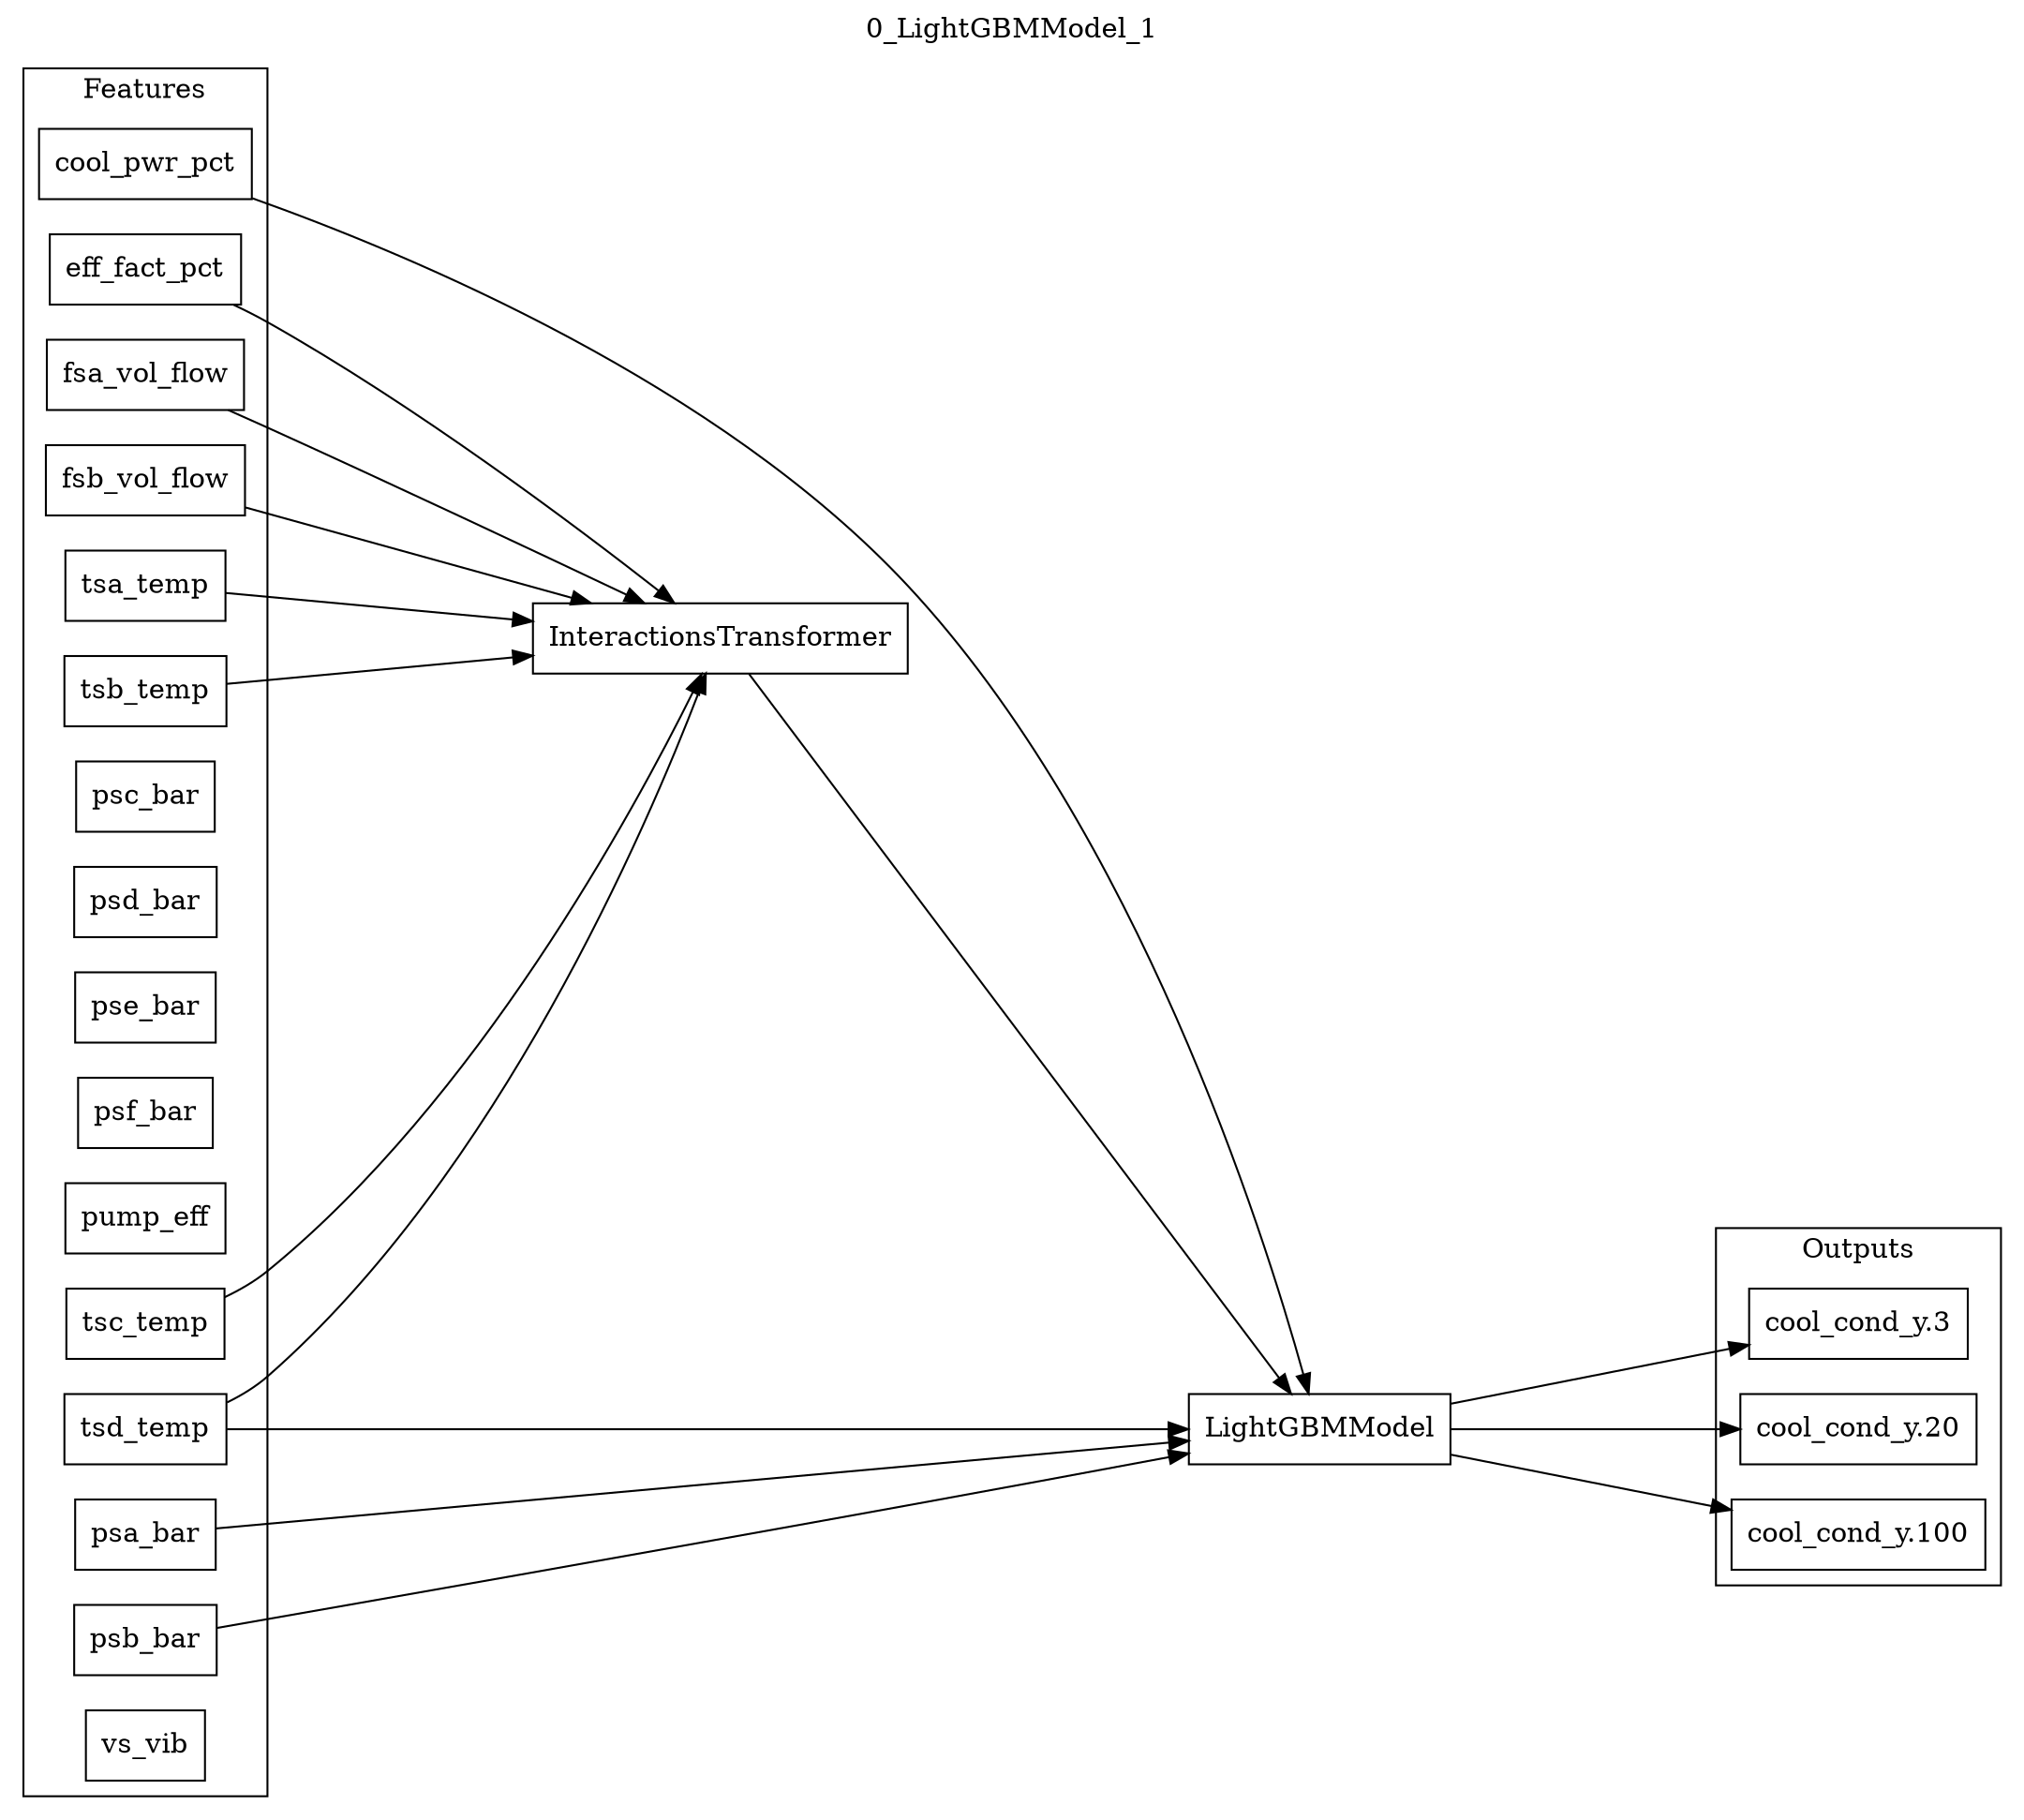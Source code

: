 digraph {
  graph[ranksep="2"]
  rankdir="LR";
  labelloc="t";
  label="0_LightGBMModel_1";
    subgraph cluster_feature {
        label="Features";
        node_0 [shape=box, label="cool_pwr_pct"];
        node_1 [shape=box, label="eff_fact_pct"];
        node_2 [shape=box, label="fsa_vol_flow"];
        node_3 [shape=box, label="fsb_vol_flow"];
        node_4 [shape=box, label="psa_bar"];
        node_5 [shape=box, label="psb_bar"];
        node_6 [shape=box, label="psc_bar"];
        node_7 [shape=box, label="psd_bar"];
        node_8 [shape=box, label="pse_bar"];
        node_9 [shape=box, label="psf_bar"];
        node_10 [shape=box, label="pump_eff"];
        node_11 [shape=box, label="tsa_temp"];
        node_12 [shape=box, label="tsb_temp"];
        node_13 [shape=box, label="tsc_temp"];
        node_14 [shape=box, label="tsd_temp"];
        node_15 [shape=box, label="vs_vib"];
    }
    node_19 [shape=box, label="InteractionsTransformer"];
    node_20 [shape=box, label="LightGBMModel"];
    node_2 -> node_19;
    node_12 -> node_19;
    node_11 -> node_19;
    node_3 -> node_19;
    node_1 -> node_19;
    node_13 -> node_19;
    node_14 -> node_19;
    node_4 -> node_20;
    node_5 -> node_20;
    node_19 -> node_20;
    node_0 -> node_20;
    node_14 -> node_20;
    node_20 -> node_16;
    node_20 -> node_17;
    node_20 -> node_18;
    subgraph cluster_output {
        label="Outputs";
        node_16 [shape=box, label="cool_cond_y.3"];
        node_17 [shape=box, label="cool_cond_y.20"];
        node_18 [shape=box, label="cool_cond_y.100"];
    }
}
